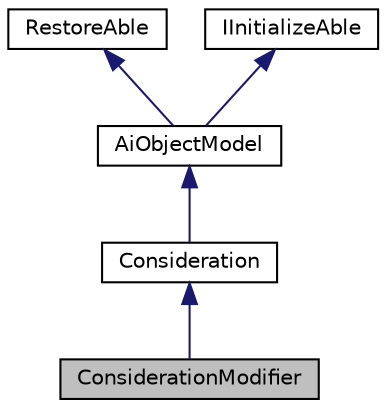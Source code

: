 digraph "ConsiderationModifier"
{
 // LATEX_PDF_SIZE
  edge [fontname="Helvetica",fontsize="10",labelfontname="Helvetica",labelfontsize="10"];
  node [fontname="Helvetica",fontsize="10",shape=record];
  Node1 [label="ConsiderationModifier",height=0.2,width=0.4,color="black", fillcolor="grey75", style="filled", fontcolor="black",tooltip="Use this to set the weight of a certain Utility container I.e: The agent must continue to eat untill ..."];
  Node2 -> Node1 [dir="back",color="midnightblue",fontsize="10",style="solid"];
  Node2 [label="Consideration",height=0.2,width=0.4,color="black", fillcolor="white", style="filled",URL="$class_consideration.html",tooltip=" "];
  Node3 -> Node2 [dir="back",color="midnightblue",fontsize="10",style="solid"];
  Node3 [label="AiObjectModel",height=0.2,width=0.4,color="black", fillcolor="white", style="filled",URL="$class_ai_object_model.html",tooltip=" "];
  Node4 -> Node3 [dir="back",color="midnightblue",fontsize="10",style="solid"];
  Node4 [label="RestoreAble",height=0.2,width=0.4,color="black", fillcolor="white", style="filled",URL="$class_restore_able.html",tooltip=" "];
  Node5 -> Node3 [dir="back",color="midnightblue",fontsize="10",style="solid"];
  Node5 [label="IInitializeAble",height=0.2,width=0.4,color="black", fillcolor="white", style="filled",tooltip=" "];
}
